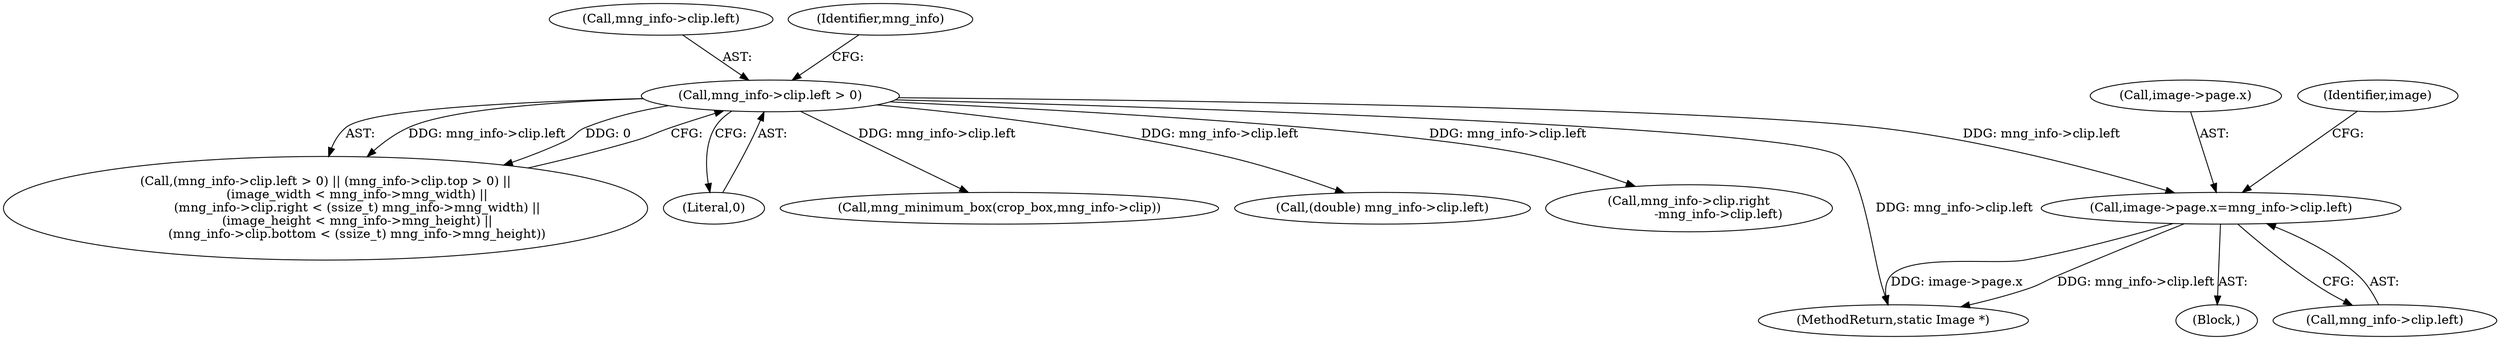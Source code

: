 digraph "0_ImageMagick_9eedb5660f1704cde8e8cd784c5c2a09dd2fd60f_0@pointer" {
"1004434" [label="(Call,image->page.x=mng_info->clip.left)"];
"1004149" [label="(Call,mng_info->clip.left > 0)"];
"1007374" [label="(MethodReturn,static Image *)"];
"1004148" [label="(Call,(mng_info->clip.left > 0) || (mng_info->clip.top > 0) ||\n                (image_width < mng_info->mng_width) ||\n                (mng_info->clip.right < (ssize_t) mng_info->mng_width) ||\n                (image_height < mng_info->mng_height) ||\n                (mng_info->clip.bottom < (ssize_t) mng_info->mng_height))"];
"1004435" [label="(Call,image->page.x)"];
"1004149" [label="(Call,mng_info->clip.left > 0)"];
"1004434" [label="(Call,image->page.x=mng_info->clip.left)"];
"1004150" [label="(Call,mng_info->clip.left)"];
"1004155" [label="(Literal,0)"];
"1006281" [label="(Call,mng_minimum_box(crop_box,mng_info->clip))"];
"1004160" [label="(Identifier,mng_info)"];
"1004352" [label="(Block,)"];
"1004480" [label="(Call,(double) mng_info->clip.left)"];
"1002354" [label="(Call,mng_info->clip.right\n               -mng_info->clip.left)"];
"1004448" [label="(Identifier,image)"];
"1004440" [label="(Call,mng_info->clip.left)"];
"1004434" -> "1004352"  [label="AST: "];
"1004434" -> "1004440"  [label="CFG: "];
"1004435" -> "1004434"  [label="AST: "];
"1004440" -> "1004434"  [label="AST: "];
"1004448" -> "1004434"  [label="CFG: "];
"1004434" -> "1007374"  [label="DDG: mng_info->clip.left"];
"1004434" -> "1007374"  [label="DDG: image->page.x"];
"1004149" -> "1004434"  [label="DDG: mng_info->clip.left"];
"1004149" -> "1004148"  [label="AST: "];
"1004149" -> "1004155"  [label="CFG: "];
"1004150" -> "1004149"  [label="AST: "];
"1004155" -> "1004149"  [label="AST: "];
"1004160" -> "1004149"  [label="CFG: "];
"1004148" -> "1004149"  [label="CFG: "];
"1004149" -> "1007374"  [label="DDG: mng_info->clip.left"];
"1004149" -> "1002354"  [label="DDG: mng_info->clip.left"];
"1004149" -> "1004148"  [label="DDG: mng_info->clip.left"];
"1004149" -> "1004148"  [label="DDG: 0"];
"1004149" -> "1004480"  [label="DDG: mng_info->clip.left"];
"1004149" -> "1006281"  [label="DDG: mng_info->clip.left"];
}
